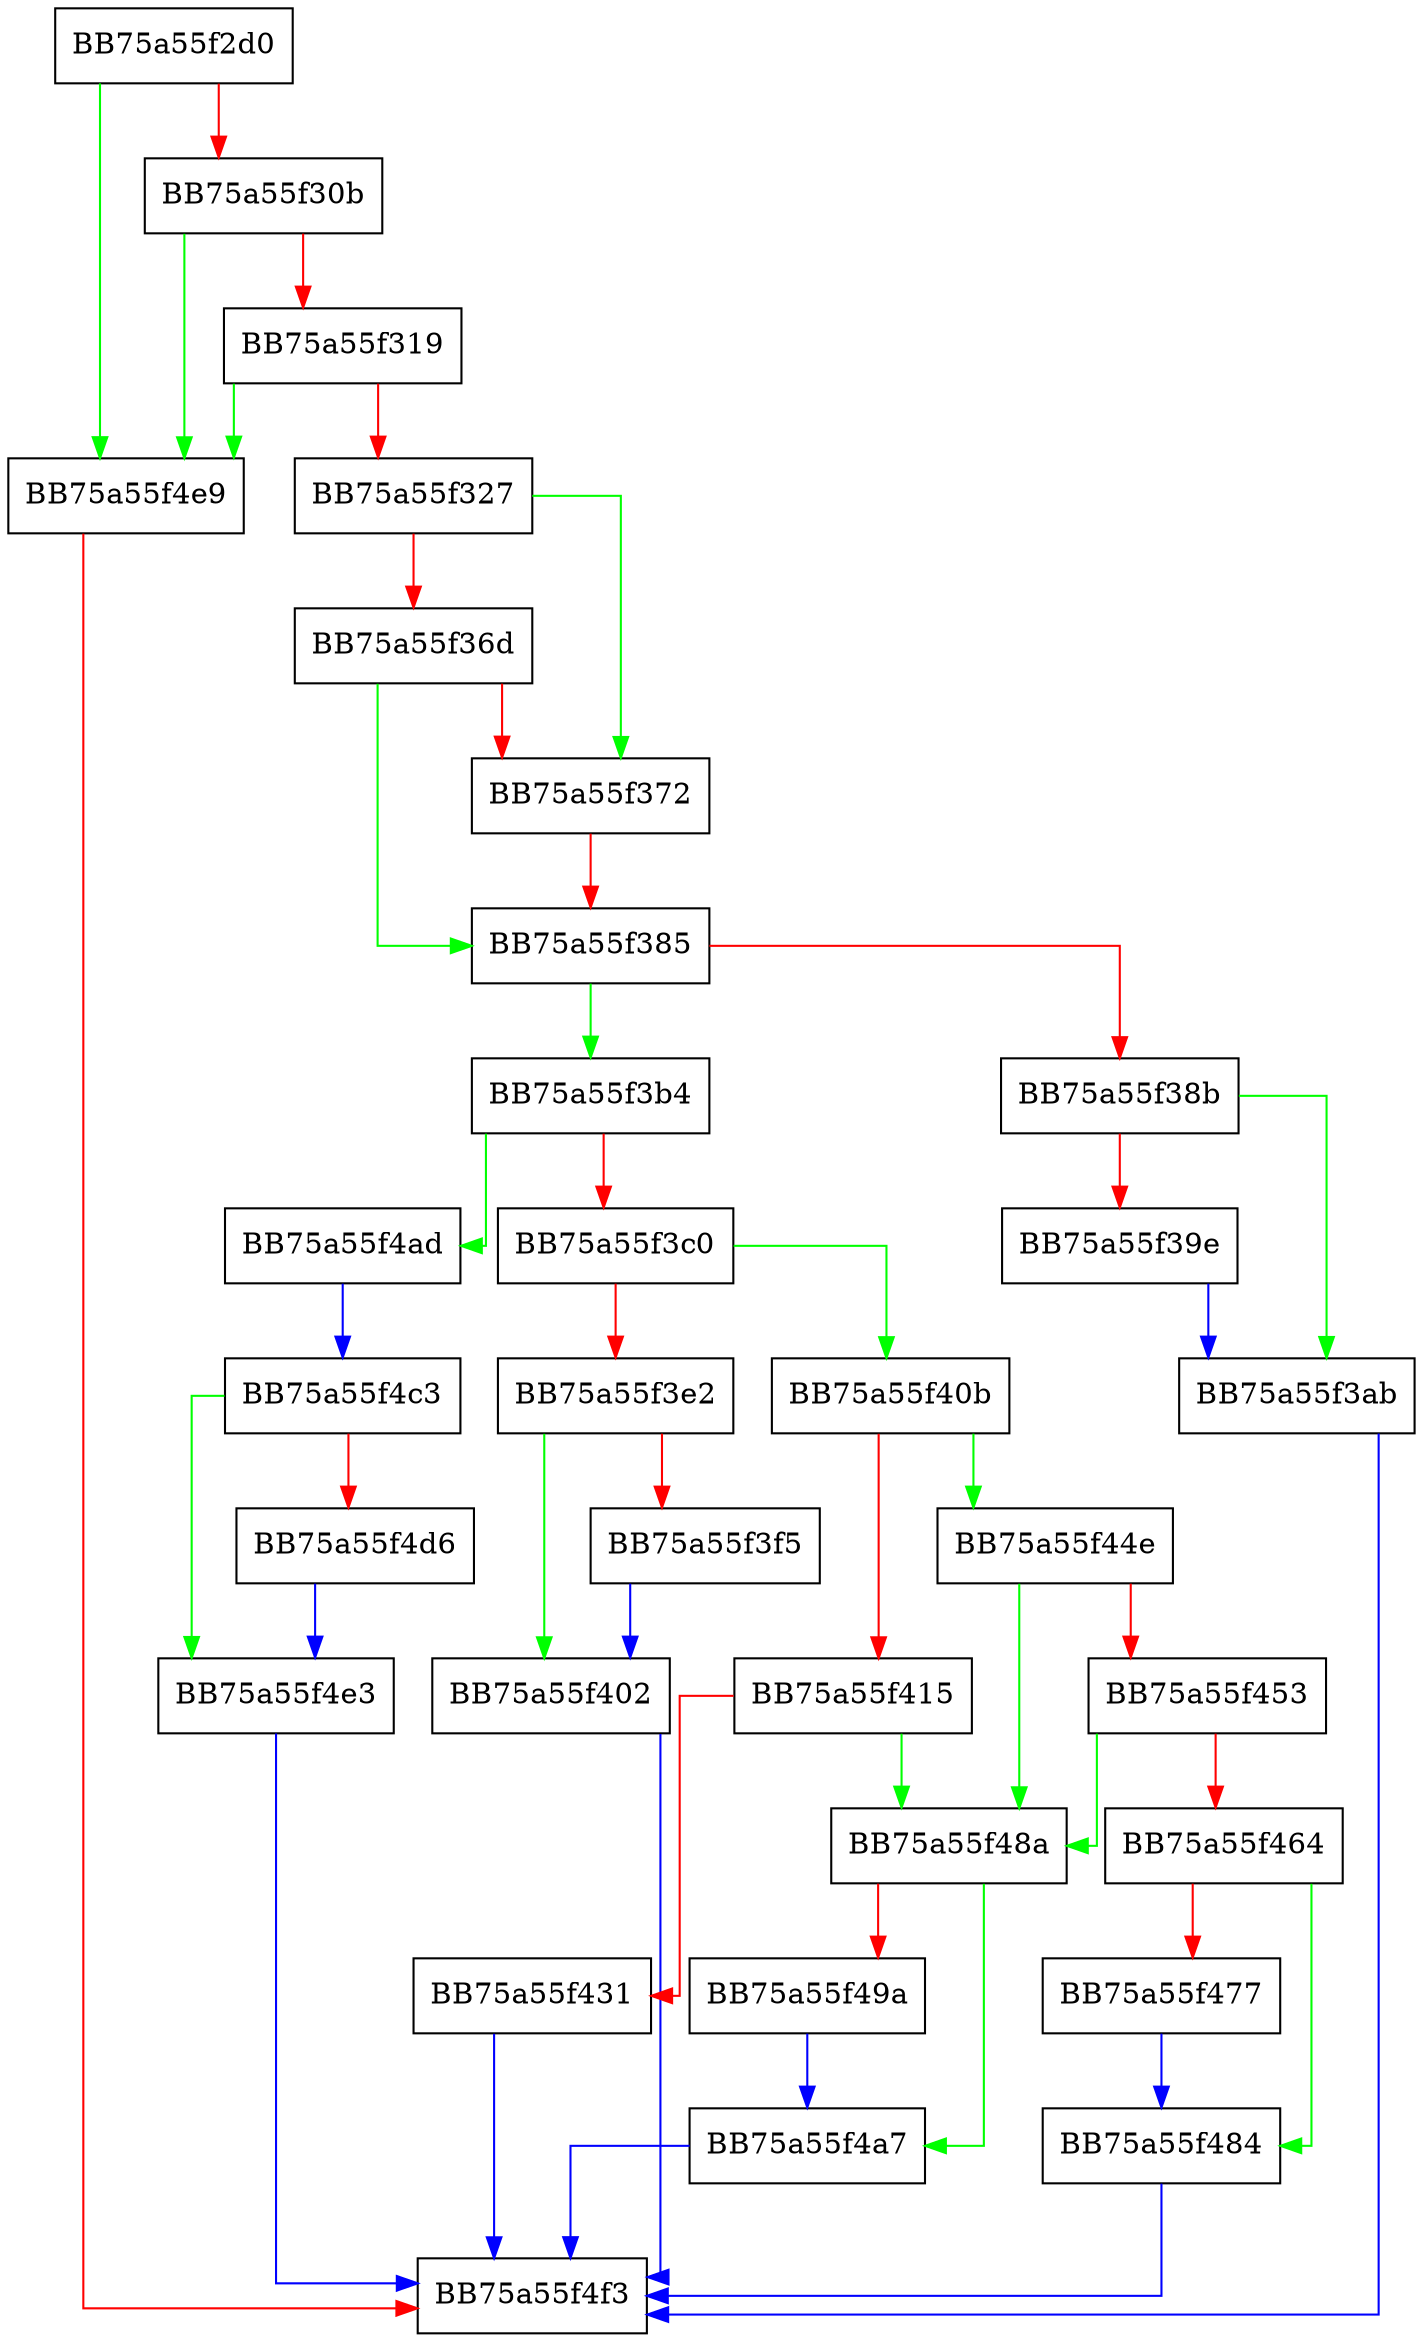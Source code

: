 digraph NTDLL_DLL_NtDuplicateObjectWorker {
  node [shape="box"];
  graph [splines=ortho];
  BB75a55f2d0 -> BB75a55f4e9 [color="green"];
  BB75a55f2d0 -> BB75a55f30b [color="red"];
  BB75a55f30b -> BB75a55f4e9 [color="green"];
  BB75a55f30b -> BB75a55f319 [color="red"];
  BB75a55f319 -> BB75a55f4e9 [color="green"];
  BB75a55f319 -> BB75a55f327 [color="red"];
  BB75a55f327 -> BB75a55f372 [color="green"];
  BB75a55f327 -> BB75a55f36d [color="red"];
  BB75a55f36d -> BB75a55f385 [color="green"];
  BB75a55f36d -> BB75a55f372 [color="red"];
  BB75a55f372 -> BB75a55f385 [color="red"];
  BB75a55f385 -> BB75a55f3b4 [color="green"];
  BB75a55f385 -> BB75a55f38b [color="red"];
  BB75a55f38b -> BB75a55f3ab [color="green"];
  BB75a55f38b -> BB75a55f39e [color="red"];
  BB75a55f39e -> BB75a55f3ab [color="blue"];
  BB75a55f3ab -> BB75a55f4f3 [color="blue"];
  BB75a55f3b4 -> BB75a55f4ad [color="green"];
  BB75a55f3b4 -> BB75a55f3c0 [color="red"];
  BB75a55f3c0 -> BB75a55f40b [color="green"];
  BB75a55f3c0 -> BB75a55f3e2 [color="red"];
  BB75a55f3e2 -> BB75a55f402 [color="green"];
  BB75a55f3e2 -> BB75a55f3f5 [color="red"];
  BB75a55f3f5 -> BB75a55f402 [color="blue"];
  BB75a55f402 -> BB75a55f4f3 [color="blue"];
  BB75a55f40b -> BB75a55f44e [color="green"];
  BB75a55f40b -> BB75a55f415 [color="red"];
  BB75a55f415 -> BB75a55f48a [color="green"];
  BB75a55f415 -> BB75a55f431 [color="red"];
  BB75a55f431 -> BB75a55f4f3 [color="blue"];
  BB75a55f44e -> BB75a55f48a [color="green"];
  BB75a55f44e -> BB75a55f453 [color="red"];
  BB75a55f453 -> BB75a55f48a [color="green"];
  BB75a55f453 -> BB75a55f464 [color="red"];
  BB75a55f464 -> BB75a55f484 [color="green"];
  BB75a55f464 -> BB75a55f477 [color="red"];
  BB75a55f477 -> BB75a55f484 [color="blue"];
  BB75a55f484 -> BB75a55f4f3 [color="blue"];
  BB75a55f48a -> BB75a55f4a7 [color="green"];
  BB75a55f48a -> BB75a55f49a [color="red"];
  BB75a55f49a -> BB75a55f4a7 [color="blue"];
  BB75a55f4a7 -> BB75a55f4f3 [color="blue"];
  BB75a55f4ad -> BB75a55f4c3 [color="blue"];
  BB75a55f4c3 -> BB75a55f4e3 [color="green"];
  BB75a55f4c3 -> BB75a55f4d6 [color="red"];
  BB75a55f4d6 -> BB75a55f4e3 [color="blue"];
  BB75a55f4e3 -> BB75a55f4f3 [color="blue"];
  BB75a55f4e9 -> BB75a55f4f3 [color="red"];
}
